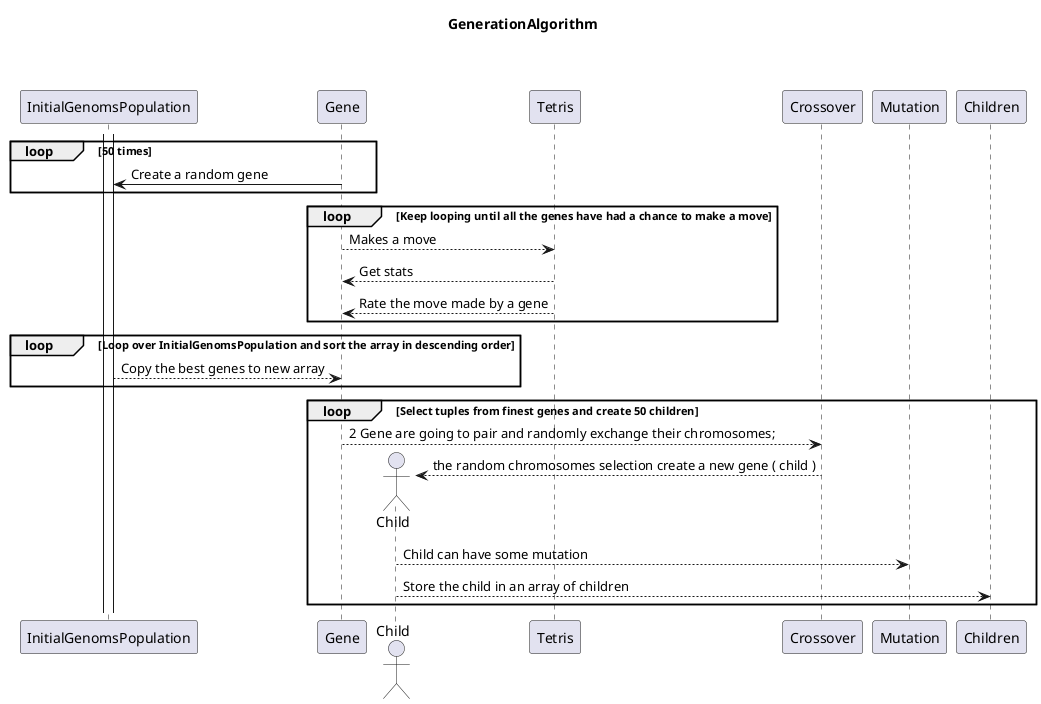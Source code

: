 @startuml Generation_Algo

title ==GenerationAlgorithm==

loop 50 times
Gene->InitialGenomsPopulation: Create a random gene
end

activate InitialGenomsPopulation
Actor Gene
Actor Child

loop Keep looping until all the genes have had a chance to make a move
Gene --> Tetris: Makes a move
Tetris --> Gene: Get stats
Tetris --> Gene: Rate the move made by a gene
end

loop Loop over InitialGenomsPopulation and sort the array in descending order
InitialGenomsPopulation --> Gene: Copy the best genes to new array
end

loop Select tuples from finest genes and create 50 children
Gene --> Crossover: 2 Gene are going to pair and randomly exchange their chromosomes;
create Child
Crossover --> Child: the random chromosomes selection create a new gene ( child )
Child --> Mutation: Child can have some mutation
Child --> Children: Store the child in an array of children
end

@enduml
